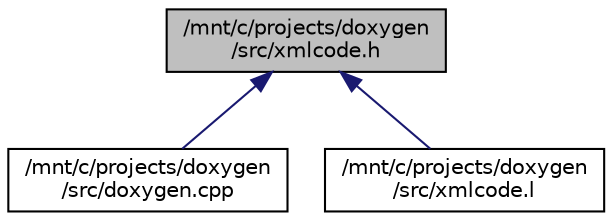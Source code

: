 digraph "/mnt/c/projects/doxygen/src/xmlcode.h"
{
 // LATEX_PDF_SIZE
  edge [fontname="Helvetica",fontsize="10",labelfontname="Helvetica",labelfontsize="10"];
  node [fontname="Helvetica",fontsize="10",shape=record];
  Node1 [label="/mnt/c/projects/doxygen\l/src/xmlcode.h",height=0.2,width=0.4,color="black", fillcolor="grey75", style="filled", fontcolor="black",tooltip=" "];
  Node1 -> Node2 [dir="back",color="midnightblue",fontsize="10",style="solid"];
  Node2 [label="/mnt/c/projects/doxygen\l/src/doxygen.cpp",height=0.2,width=0.4,color="black", fillcolor="white", style="filled",URL="$doxygen_8cpp.html",tooltip=" "];
  Node1 -> Node3 [dir="back",color="midnightblue",fontsize="10",style="solid"];
  Node3 [label="/mnt/c/projects/doxygen\l/src/xmlcode.l",height=0.2,width=0.4,color="black", fillcolor="white", style="filled",URL="$xmlcode_8l.html",tooltip=" "];
}
